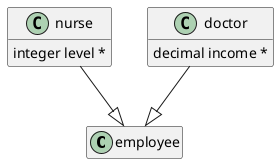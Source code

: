 @startuml
hide <<Path>> circle
hide <<Response>> circle
hide <<Parameter>> circle
hide empty methods
hide empty fields
set namespaceSeparator none

class "employee" {
}

class "nurse" {
  {field} integer level *
}

class "doctor" {
  {field} decimal income *
}

"doctor" --|> "employee"

"nurse" --|> "employee"

@enduml